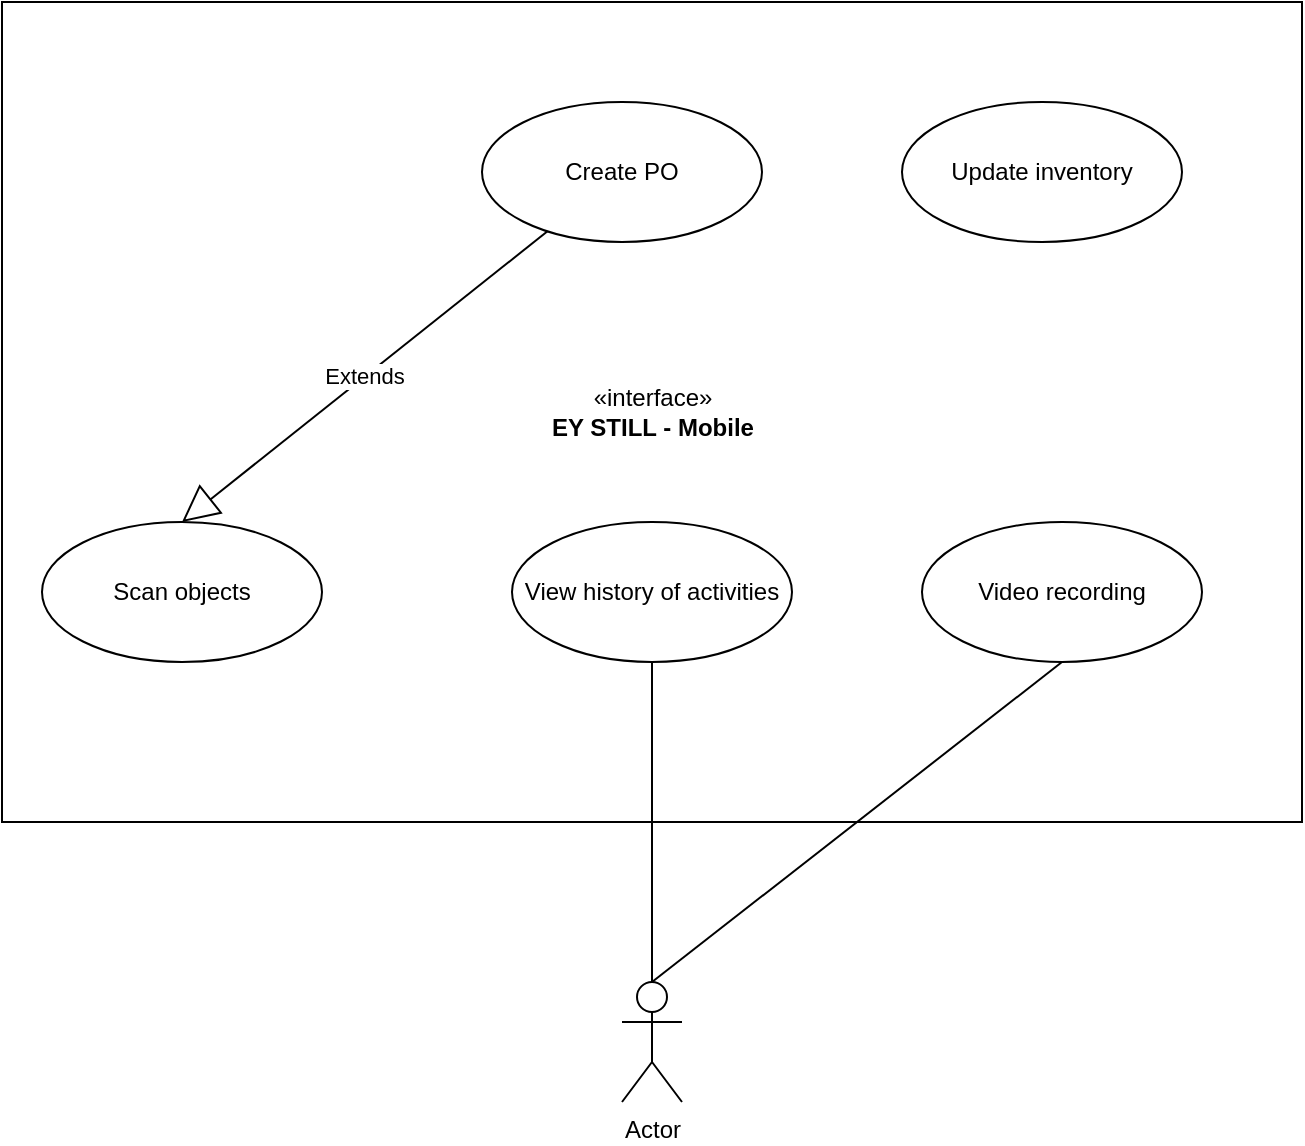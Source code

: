 <mxfile version="20.2.5" type="github"><diagram id="9eeluqlxGC1iCuXtDF0m" name="Page-1"><mxGraphModel dx="782" dy="436" grid="1" gridSize="10" guides="1" tooltips="1" connect="1" arrows="1" fold="1" page="1" pageScale="1" pageWidth="850" pageHeight="1100" math="0" shadow="0"><root><mxCell id="0"/><mxCell id="1" parent="0"/><mxCell id="-h76vG8KWwEnyiNj-8hw-1" value="«interface»&lt;br&gt;&lt;b&gt;EY STILL - Mobile&lt;/b&gt;" style="html=1;" parent="1" vertex="1"><mxGeometry x="180" y="60" width="650" height="410" as="geometry"/></mxCell><mxCell id="-h76vG8KWwEnyiNj-8hw-6" value="Actor" style="shape=umlActor;verticalLabelPosition=bottom;verticalAlign=top;html=1;" parent="1" vertex="1"><mxGeometry x="490" y="550" width="30" height="60" as="geometry"/></mxCell><mxCell id="-h76vG8KWwEnyiNj-8hw-7" value="Scan objects" style="ellipse;whiteSpace=wrap;html=1;" parent="1" vertex="1"><mxGeometry x="200" y="320" width="140" height="70" as="geometry"/></mxCell><mxCell id="-h76vG8KWwEnyiNj-8hw-8" value="Video recording" style="ellipse;whiteSpace=wrap;html=1;" parent="1" vertex="1"><mxGeometry x="640" y="320" width="140" height="70" as="geometry"/></mxCell><mxCell id="-h76vG8KWwEnyiNj-8hw-9" value="Create PO" style="ellipse;whiteSpace=wrap;html=1;" parent="1" vertex="1"><mxGeometry x="420" y="110" width="140" height="70" as="geometry"/></mxCell><mxCell id="-h76vG8KWwEnyiNj-8hw-10" value="Update inventory" style="ellipse;whiteSpace=wrap;html=1;" parent="1" vertex="1"><mxGeometry x="630" y="110" width="140" height="70" as="geometry"/></mxCell><mxCell id="-h76vG8KWwEnyiNj-8hw-11" value="View history of activities" style="ellipse;whiteSpace=wrap;html=1;" parent="1" vertex="1"><mxGeometry x="435" y="320" width="140" height="70" as="geometry"/></mxCell><mxCell id="-h76vG8KWwEnyiNj-8hw-17" value="" style="endArrow=none;html=1;rounded=0;exitX=0.5;exitY=0;exitDx=0;exitDy=0;exitPerimeter=0;" parent="1" source="-h76vG8KWwEnyiNj-8hw-6" target="-h76vG8KWwEnyiNj-8hw-11" edge="1"><mxGeometry width="50" height="50" relative="1" as="geometry"><mxPoint x="400" y="420" as="sourcePoint"/><mxPoint x="450" y="370" as="targetPoint"/></mxGeometry></mxCell><mxCell id="-h76vG8KWwEnyiNj-8hw-18" value="" style="endArrow=none;html=1;rounded=0;entryX=0.5;entryY=1;entryDx=0;entryDy=0;exitX=0.5;exitY=0;exitDx=0;exitDy=0;exitPerimeter=0;" parent="1" source="-h76vG8KWwEnyiNj-8hw-6" target="-h76vG8KWwEnyiNj-8hw-8" edge="1"><mxGeometry width="50" height="50" relative="1" as="geometry"><mxPoint x="510" y="550" as="sourcePoint"/><mxPoint x="499.103" y="399.997" as="targetPoint"/></mxGeometry></mxCell><mxCell id="-h76vG8KWwEnyiNj-8hw-20" value="Extends" style="endArrow=block;endSize=16;endFill=0;html=1;rounded=0;entryX=0.5;entryY=0;entryDx=0;entryDy=0;" parent="1" source="-h76vG8KWwEnyiNj-8hw-9" target="-h76vG8KWwEnyiNj-8hw-7" edge="1"><mxGeometry width="160" relative="1" as="geometry"><mxPoint x="340" y="390" as="sourcePoint"/><mxPoint x="500" y="390" as="targetPoint"/></mxGeometry></mxCell></root></mxGraphModel></diagram></mxfile>